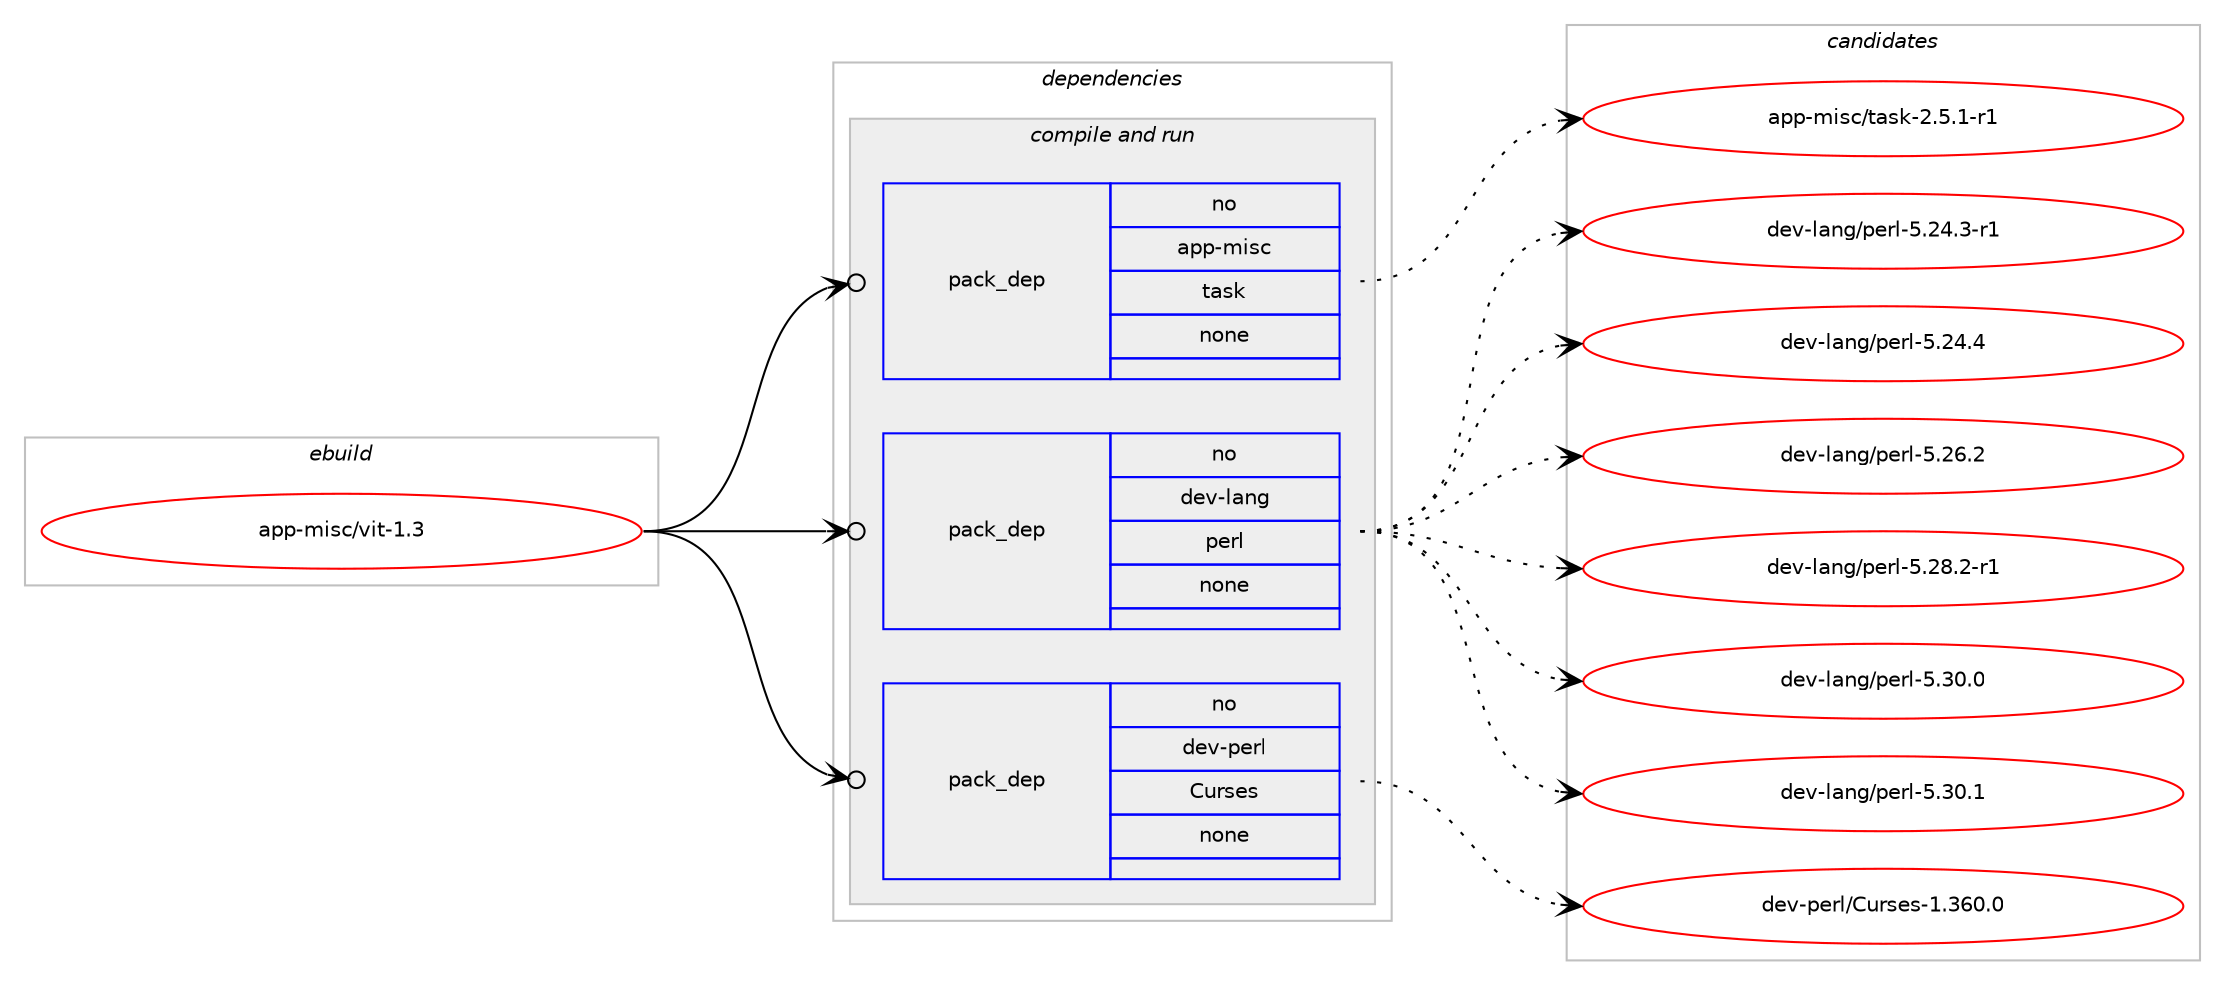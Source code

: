 digraph prolog {

# *************
# Graph options
# *************

newrank=true;
concentrate=true;
compound=true;
graph [rankdir=LR,fontname=Helvetica,fontsize=10,ranksep=1.5];#, ranksep=2.5, nodesep=0.2];
edge  [arrowhead=vee];
node  [fontname=Helvetica,fontsize=10];

# **********
# The ebuild
# **********

subgraph cluster_leftcol {
color=gray;
rank=same;
label=<<i>ebuild</i>>;
id [label="app-misc/vit-1.3", color=red, width=4, href="../app-misc/vit-1.3.svg"];
}

# ****************
# The dependencies
# ****************

subgraph cluster_midcol {
color=gray;
label=<<i>dependencies</i>>;
subgraph cluster_compile {
fillcolor="#eeeeee";
style=filled;
label=<<i>compile</i>>;
}
subgraph cluster_compileandrun {
fillcolor="#eeeeee";
style=filled;
label=<<i>compile and run</i>>;
subgraph pack372218 {
dependency500909 [label=<<TABLE BORDER="0" CELLBORDER="1" CELLSPACING="0" CELLPADDING="4" WIDTH="220"><TR><TD ROWSPAN="6" CELLPADDING="30">pack_dep</TD></TR><TR><TD WIDTH="110">no</TD></TR><TR><TD>app-misc</TD></TR><TR><TD>task</TD></TR><TR><TD>none</TD></TR><TR><TD></TD></TR></TABLE>>, shape=none, color=blue];
}
id:e -> dependency500909:w [weight=20,style="solid",arrowhead="odotvee"];
subgraph pack372219 {
dependency500910 [label=<<TABLE BORDER="0" CELLBORDER="1" CELLSPACING="0" CELLPADDING="4" WIDTH="220"><TR><TD ROWSPAN="6" CELLPADDING="30">pack_dep</TD></TR><TR><TD WIDTH="110">no</TD></TR><TR><TD>dev-lang</TD></TR><TR><TD>perl</TD></TR><TR><TD>none</TD></TR><TR><TD></TD></TR></TABLE>>, shape=none, color=blue];
}
id:e -> dependency500910:w [weight=20,style="solid",arrowhead="odotvee"];
subgraph pack372220 {
dependency500911 [label=<<TABLE BORDER="0" CELLBORDER="1" CELLSPACING="0" CELLPADDING="4" WIDTH="220"><TR><TD ROWSPAN="6" CELLPADDING="30">pack_dep</TD></TR><TR><TD WIDTH="110">no</TD></TR><TR><TD>dev-perl</TD></TR><TR><TD>Curses</TD></TR><TR><TD>none</TD></TR><TR><TD></TD></TR></TABLE>>, shape=none, color=blue];
}
id:e -> dependency500911:w [weight=20,style="solid",arrowhead="odotvee"];
}
subgraph cluster_run {
fillcolor="#eeeeee";
style=filled;
label=<<i>run</i>>;
}
}

# **************
# The candidates
# **************

subgraph cluster_choices {
rank=same;
color=gray;
label=<<i>candidates</i>>;

subgraph choice372218 {
color=black;
nodesep=1;
choice97112112451091051159947116971151074550465346494511449 [label="app-misc/task-2.5.1-r1", color=red, width=4,href="../app-misc/task-2.5.1-r1.svg"];
dependency500909:e -> choice97112112451091051159947116971151074550465346494511449:w [style=dotted,weight="100"];
}
subgraph choice372219 {
color=black;
nodesep=1;
choice100101118451089711010347112101114108455346505246514511449 [label="dev-lang/perl-5.24.3-r1", color=red, width=4,href="../dev-lang/perl-5.24.3-r1.svg"];
choice10010111845108971101034711210111410845534650524652 [label="dev-lang/perl-5.24.4", color=red, width=4,href="../dev-lang/perl-5.24.4.svg"];
choice10010111845108971101034711210111410845534650544650 [label="dev-lang/perl-5.26.2", color=red, width=4,href="../dev-lang/perl-5.26.2.svg"];
choice100101118451089711010347112101114108455346505646504511449 [label="dev-lang/perl-5.28.2-r1", color=red, width=4,href="../dev-lang/perl-5.28.2-r1.svg"];
choice10010111845108971101034711210111410845534651484648 [label="dev-lang/perl-5.30.0", color=red, width=4,href="../dev-lang/perl-5.30.0.svg"];
choice10010111845108971101034711210111410845534651484649 [label="dev-lang/perl-5.30.1", color=red, width=4,href="../dev-lang/perl-5.30.1.svg"];
dependency500910:e -> choice100101118451089711010347112101114108455346505246514511449:w [style=dotted,weight="100"];
dependency500910:e -> choice10010111845108971101034711210111410845534650524652:w [style=dotted,weight="100"];
dependency500910:e -> choice10010111845108971101034711210111410845534650544650:w [style=dotted,weight="100"];
dependency500910:e -> choice100101118451089711010347112101114108455346505646504511449:w [style=dotted,weight="100"];
dependency500910:e -> choice10010111845108971101034711210111410845534651484648:w [style=dotted,weight="100"];
dependency500910:e -> choice10010111845108971101034711210111410845534651484649:w [style=dotted,weight="100"];
}
subgraph choice372220 {
color=black;
nodesep=1;
choice1001011184511210111410847671171141151011154549465154484648 [label="dev-perl/Curses-1.360.0", color=red, width=4,href="../dev-perl/Curses-1.360.0.svg"];
dependency500911:e -> choice1001011184511210111410847671171141151011154549465154484648:w [style=dotted,weight="100"];
}
}

}
